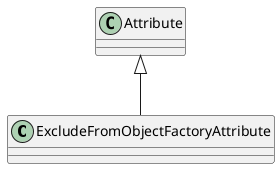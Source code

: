 @startuml
class ExcludeFromObjectFactoryAttribute {
}
Attribute <|-- ExcludeFromObjectFactoryAttribute
@enduml
